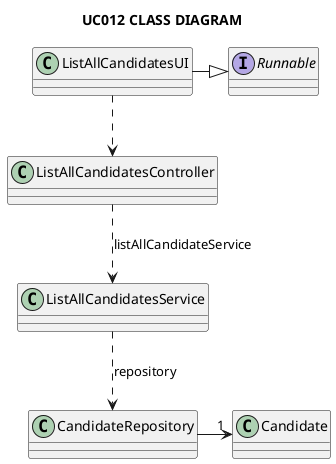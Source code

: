 @startuml

title UC012 CLASS DIAGRAM

interface Runnable {

}

class ListAllCandidatesUI {

}

class ListAllCandidatesController {

}



class ListAllCandidatesService {

}




class CandidateRepository {

}


ListAllCandidatesUI ..> ListAllCandidatesController
ListAllCandidatesController ..> ListAllCandidatesService: listAllCandidateService
ListAllCandidatesService ..> CandidateRepository:repository
ListAllCandidatesUI -|> Runnable
CandidateRepository -right-> "1"Candidate

@enduml